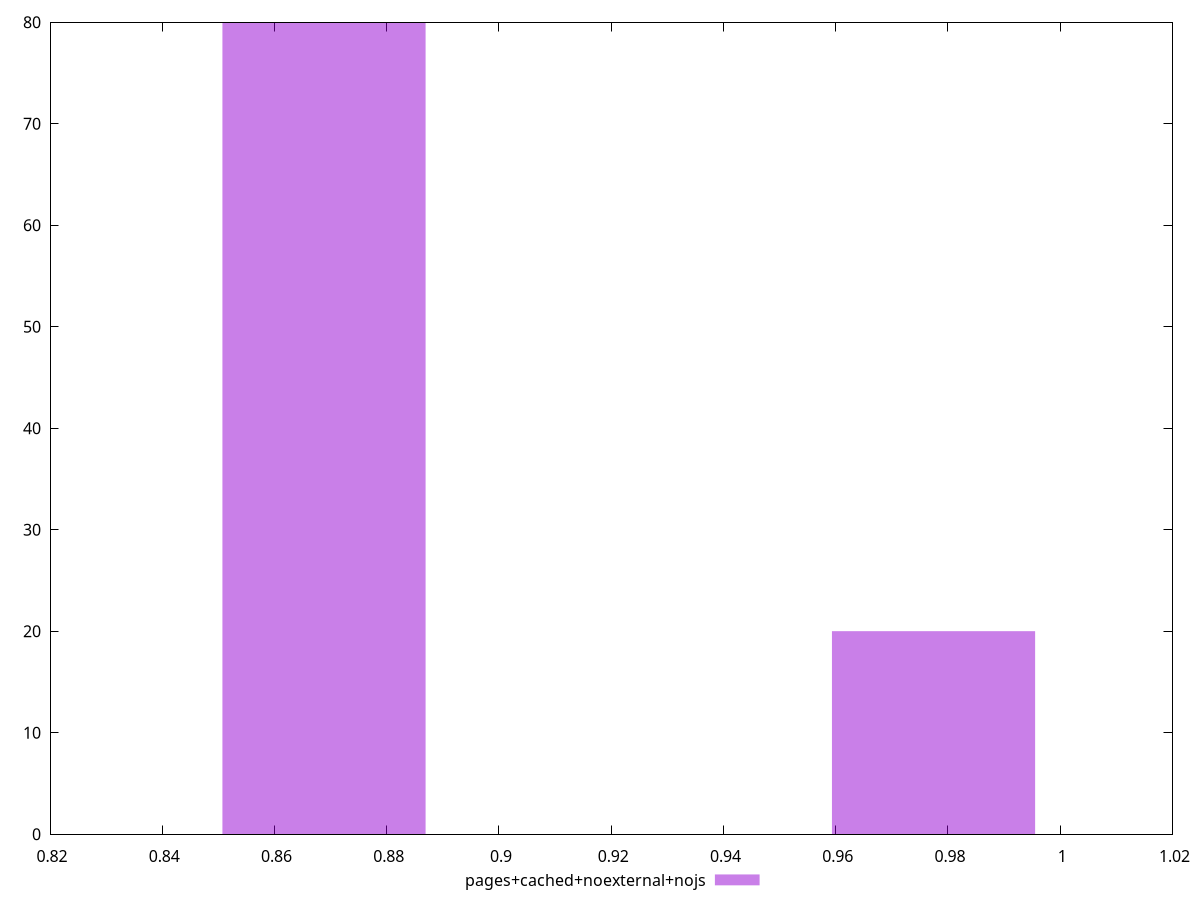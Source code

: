$_pagesCachedNoexternalNojs <<EOF
0.8688204458780773 80
0.977423001612837 20
EOF
set key outside below
set terminal pngcairo
set output "report_00005_2020-11-02T22-26-11.212Z/uses-http2/pages+cached+noexternal+nojs//hist.png"
set yrange [0:80]
set boxwidth 0.036200851911586555
set style fill transparent solid 0.5 noborder
plot $_pagesCachedNoexternalNojs title "pages+cached+noexternal+nojs" with boxes ,